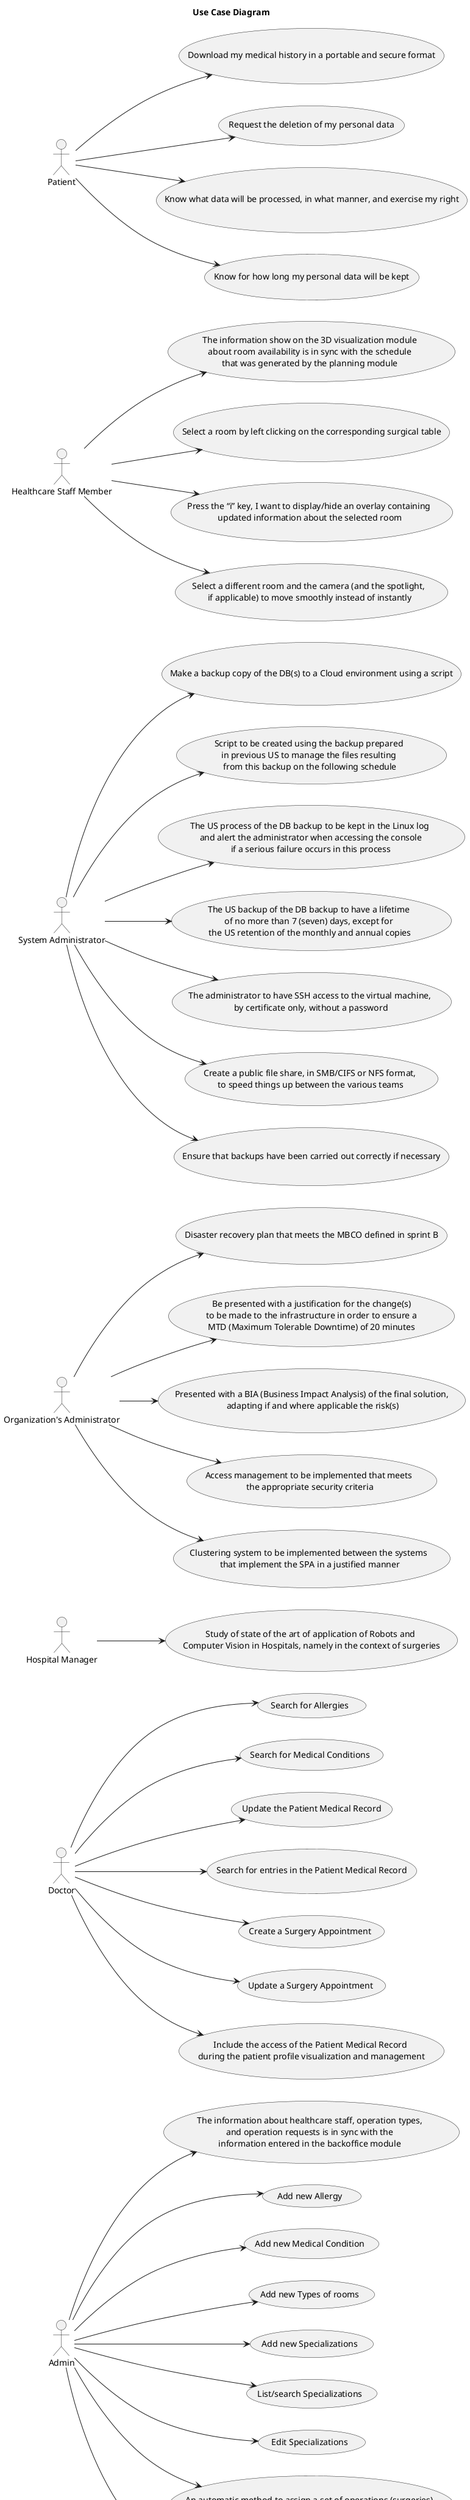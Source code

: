 @startuml use-case-diagram-sprint-c
'skinparam monochrome true
skinparam packageStyle rectangle
'skinparam shadowing false

skinparam rectangle{
    BorderColor yellow
}

title Use Case Diagram
left to right direction

    actor "User" as User
    actor "Customer" as Customer
    actor "Software Architect" as SoftwareArchitect
    actor "Admin" as Admin
    actor "Doctor" as Doctor
    actor "Hospital Manager" as HospitalManager
    actor "Organization's Administrator" as OrgAdmin
    actor "System Administrator" as SysAdmin
    actor "Healthcare Staff Member" as HealthcareStaffMember
    actor "Patient" as Patient

    usecase "Have an integrated UI for all modules of the system" as IntegratedUI
    usecase "The application menu to adjust according to my role" as MenuAdjustment
    usecase "The information show on the 3D visualization module\n about room availability is in sync with the schedule \nthat was generated by the planning module" as RoomAvailabilitySync
    usecase "The information about healthcare staff, operation types,\n and operation requests is in sync with the \ninformation entered in the backoffice module" as BackofficeSync
    usecase "A sales and technical presentation of the overall solution " as SalesAndTechnicalPresentation
    usecase "Adopt a decentralized architecture of the backoffice module" as AdoptDecentralizedArchitecture
    usecase "Add new Allergy" as AddNewAllergy
    usecase "Search for Allergies" as SearchForAllergies
    usecase "Add new Medical Condition" as AddNewMedicalCondition
    usecase "Search for Medical Conditions" as SearchForMedicalConditions
    usecase "Update the Patient Medical Record" as UpdatePatientMedicalRecord
    usecase "Search for entries in the Patient Medical Record" as SearchEntriesPatientMedicalRecord
    usecase "Create a Surgery Appointment" as CreateSurgeryAppointment
    usecase "Update a Surgery Appointment" as UpdateSurgeryAppointment
    usecase "Add new Types of rooms" as AddNewTypesOfRooms
    usecase "Add new Specializations" as AddNewSpecializations
    usecase "List/search Specializations" as ListSearchSpecializations
    usecase "Edit Specializations" as EditSpecializations
    usecase "Include the access of the Patient Medical Record \nduring the patient profile visualization and management" as IncludePatientMedicalRecordAccess
    usecase "An automatic method to assign a set of operations (surgeries) \nto several operation rooms" as AutomaticAssignmentOfOperationsToRooms
    usecase "Be able to schedule surgeries to several operations rooms \nusing Genetic Algorithms" as ScheduleSurgeryToRoomsGeneticAlgorithm
    usecase "Study of state of the art of application of Robots and \nComputer Vision in Hospitals, namely in the context of surgeries" as StudyStateOfTheArtRobotsComputerVision
    usecase "Disaster recovery plan that meets the MBCO defined in sprint B" as DisasterRecoveryPlan
    usecase "Be presented with a justification for the change(s)\n to be made to the infrastructure in order to ensure a \nMTD (Maximum Tolerable Downtime) of 20 minutes" as JustificationForChangeToInfrastructure
    usecase "Make a backup copy of the DB(s) to a Cloud environment using a script" as BackupDBToCloud
    usecase "Script to be created using the backup prepared \nin previous US to manage the files resulting \nfrom this backup on the following schedule" as ManageBackupFiles
    usecase "The US process of the DB backup to be kept in the Linux log\n and alert the administrator when accessing the console\n if a serious failure occurs in this process" as LogAndAlertDBBackupProcess
    usecase "The US backup of the DB backup to have a lifetime \nof no more than 7 (seven) days, except for \nthe US retention of the monthly and annual copies" as RetentionDBBackup
    usecase "Presented with a BIA (Business Impact Analysis) of the final solution,\n adapting if and where applicable the risk(s)" as BIAOfFinalSolution
    usecase "Access management to be implemented that meets \nthe appropriate security criteria" as AccessManagement
    usecase "Clustering system to be implemented between the systems \nthat implement the SPA in a justified manner" as ClusteringSystem
    usecase "The administrator to have SSH access to the virtual machine,\n by certificate only, without a password" as SSHAccessToVirtualMachine
    usecase "Create a public file share, in SMB/CIFS or NFS format,\n to speed things up between the various teams" as PublicFileShare
    usecase "Ensure that backups have been carried out correctly if necessary" as EnsureBackupCorrectness
    usecase "Select a room by left clicking on the corresponding surgical table" as SelectRoom
    usecase "Press the “i” key, I want to display/hide an overlay containing \nupdated information about the selected room" as PressIKey
    usecase "Select a different room and the camera (and the spotlight, \nif applicable) to move smoothly instead of instantly" as SelectDifferentRoomSmoothly
    usecase "Download my medical history in a portable and secure format" as DownloadMedicalHistory
    usecase "Request the deletion of my personal data" as RequestDeletionOfPersonalData
    usecase "Know what data will be processed, in what manner, and exercise my right" as KnowDataProcessed
    usecase "Know for how long my personal data will be kept" as KnowDataRetentionPeriod

    User --> IntegratedUI
    User --> MenuAdjustment
    HealthcareStaffMember --> RoomAvailabilitySync
    Admin --> BackofficeSync
    Customer --> SalesAndTechnicalPresentation
    SoftwareArchitect --> AdoptDecentralizedArchitecture
    Admin --> AddNewAllergy
    Doctor --> SearchForAllergies
    Admin --> AddNewMedicalCondition
    Doctor --> SearchForMedicalConditions
    Doctor --> UpdatePatientMedicalRecord
    Doctor --> SearchEntriesPatientMedicalRecord
    Doctor --> CreateSurgeryAppointment
    Doctor --> UpdateSurgeryAppointment
    Admin --> AddNewTypesOfRooms
    Admin --> AddNewSpecializations
    Admin --> ListSearchSpecializations
    Admin --> EditSpecializations
    Doctor --> IncludePatientMedicalRecordAccess
    Admin --> AutomaticAssignmentOfOperationsToRooms
    Admin --> ScheduleSurgeryToRoomsGeneticAlgorithm
    HospitalManager --> StudyStateOfTheArtRobotsComputerVision
    OrgAdmin --> DisasterRecoveryPlan
    OrgAdmin --> JustificationForChangeToInfrastructure
    SysAdmin --> BackupDBToCloud
    SysAdmin --> ManageBackupFiles
    SysAdmin --> LogAndAlertDBBackupProcess
    SysAdmin --> RetentionDBBackup
    OrgAdmin --> BIAOfFinalSolution
    OrgAdmin --> AccessManagement
    OrgAdmin --> ClusteringSystem
    SysAdmin --> SSHAccessToVirtualMachine
    SysAdmin --> PublicFileShare
    SysAdmin --> EnsureBackupCorrectness
    HealthcareStaffMember --> SelectRoom
    HealthcareStaffMember --> PressIKey
    HealthcareStaffMember --> SelectDifferentRoomSmoothly
    Patient --> DownloadMedicalHistory
    Patient --> RequestDeletionOfPersonalData
    Patient --> KnowDataProcessed
    Patient --> KnowDataRetentionPeriod

@enduml